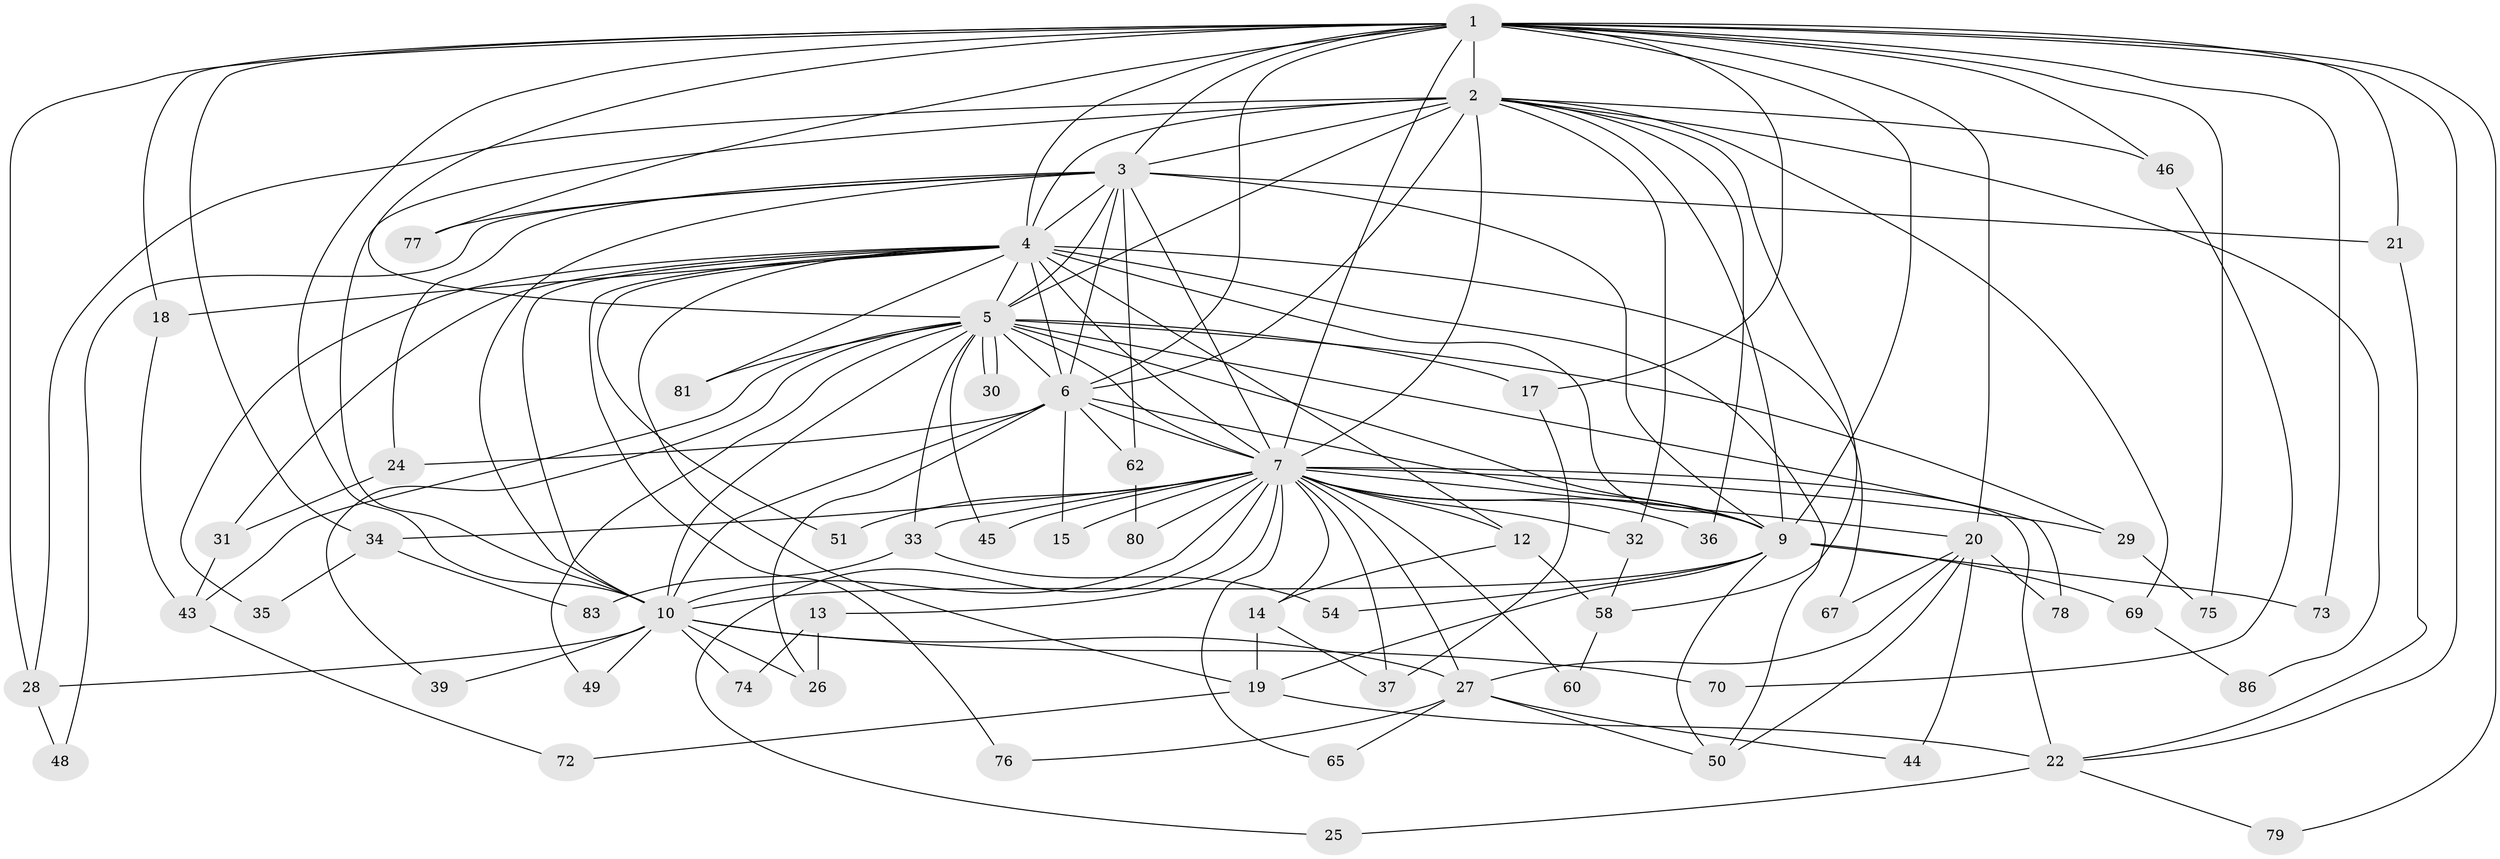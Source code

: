 // Generated by graph-tools (version 1.1) at 2025/23/03/03/25 07:23:46]
// undirected, 62 vertices, 152 edges
graph export_dot {
graph [start="1"]
  node [color=gray90,style=filled];
  1 [super="+55"];
  2 [super="+23"];
  3 [super="+11"];
  4 [super="+16"];
  5 [super="+40"];
  6 [super="+53"];
  7 [super="+8"];
  9 [super="+63"];
  10 [super="+82"];
  12 [super="+38"];
  13 [super="+64"];
  14;
  15;
  17 [super="+66"];
  18;
  19 [super="+52"];
  20 [super="+71"];
  21;
  22 [super="+41"];
  24;
  25;
  26 [super="+56"];
  27 [super="+47"];
  28 [super="+85"];
  29;
  30;
  31;
  32 [super="+84"];
  33;
  34;
  35;
  36;
  37 [super="+42"];
  39;
  43 [super="+68"];
  44;
  45;
  46 [super="+57"];
  48;
  49;
  50 [super="+61"];
  51;
  54;
  58 [super="+59"];
  60;
  62;
  65;
  67;
  69;
  70;
  72;
  73;
  74;
  75;
  76;
  77;
  78;
  79;
  80;
  81;
  83;
  86;
  1 -- 2 [weight=2];
  1 -- 3;
  1 -- 4;
  1 -- 5;
  1 -- 6;
  1 -- 7 [weight=2];
  1 -- 9;
  1 -- 10;
  1 -- 17 [weight=2];
  1 -- 18;
  1 -- 20;
  1 -- 21;
  1 -- 28;
  1 -- 34;
  1 -- 46 [weight=2];
  1 -- 73;
  1 -- 77;
  1 -- 79;
  1 -- 22;
  1 -- 75;
  2 -- 3;
  2 -- 4;
  2 -- 5 [weight=3];
  2 -- 6;
  2 -- 7 [weight=2];
  2 -- 9;
  2 -- 10;
  2 -- 32;
  2 -- 36;
  2 -- 46;
  2 -- 58 [weight=2];
  2 -- 69;
  2 -- 86;
  2 -- 28;
  3 -- 4 [weight=2];
  3 -- 5;
  3 -- 6;
  3 -- 7 [weight=2];
  3 -- 9;
  3 -- 10;
  3 -- 21;
  3 -- 24;
  3 -- 48;
  3 -- 77;
  3 -- 62;
  4 -- 5;
  4 -- 6 [weight=2];
  4 -- 7 [weight=2];
  4 -- 9;
  4 -- 10;
  4 -- 35;
  4 -- 51;
  4 -- 76;
  4 -- 81;
  4 -- 18;
  4 -- 67;
  4 -- 19;
  4 -- 31;
  4 -- 12;
  4 -- 50;
  5 -- 6;
  5 -- 7 [weight=2];
  5 -- 9;
  5 -- 10 [weight=2];
  5 -- 17;
  5 -- 29;
  5 -- 30;
  5 -- 30;
  5 -- 33;
  5 -- 39;
  5 -- 43;
  5 -- 45;
  5 -- 49;
  5 -- 78;
  5 -- 81;
  6 -- 7 [weight=3];
  6 -- 9;
  6 -- 10;
  6 -- 15;
  6 -- 24;
  6 -- 26 [weight=2];
  6 -- 62;
  7 -- 9 [weight=2];
  7 -- 10 [weight=2];
  7 -- 20;
  7 -- 25;
  7 -- 29;
  7 -- 51;
  7 -- 60;
  7 -- 80;
  7 -- 65;
  7 -- 12;
  7 -- 13;
  7 -- 14;
  7 -- 15;
  7 -- 22;
  7 -- 32;
  7 -- 33;
  7 -- 34;
  7 -- 36;
  7 -- 37;
  7 -- 45;
  7 -- 27;
  9 -- 10;
  9 -- 50;
  9 -- 54;
  9 -- 69;
  9 -- 73;
  9 -- 19;
  10 -- 26;
  10 -- 27;
  10 -- 28;
  10 -- 39;
  10 -- 49;
  10 -- 70;
  10 -- 74;
  12 -- 14;
  12 -- 58;
  13 -- 74;
  13 -- 26;
  14 -- 19;
  14 -- 37;
  17 -- 37;
  18 -- 43;
  19 -- 72;
  19 -- 22;
  20 -- 27;
  20 -- 44;
  20 -- 67;
  20 -- 78;
  20 -- 50;
  21 -- 22;
  22 -- 25;
  22 -- 79;
  24 -- 31;
  27 -- 44;
  27 -- 50;
  27 -- 65;
  27 -- 76;
  28 -- 48;
  29 -- 75;
  31 -- 43;
  32 -- 58;
  33 -- 54;
  33 -- 83;
  34 -- 35;
  34 -- 83;
  43 -- 72;
  46 -- 70;
  58 -- 60;
  62 -- 80;
  69 -- 86;
}
